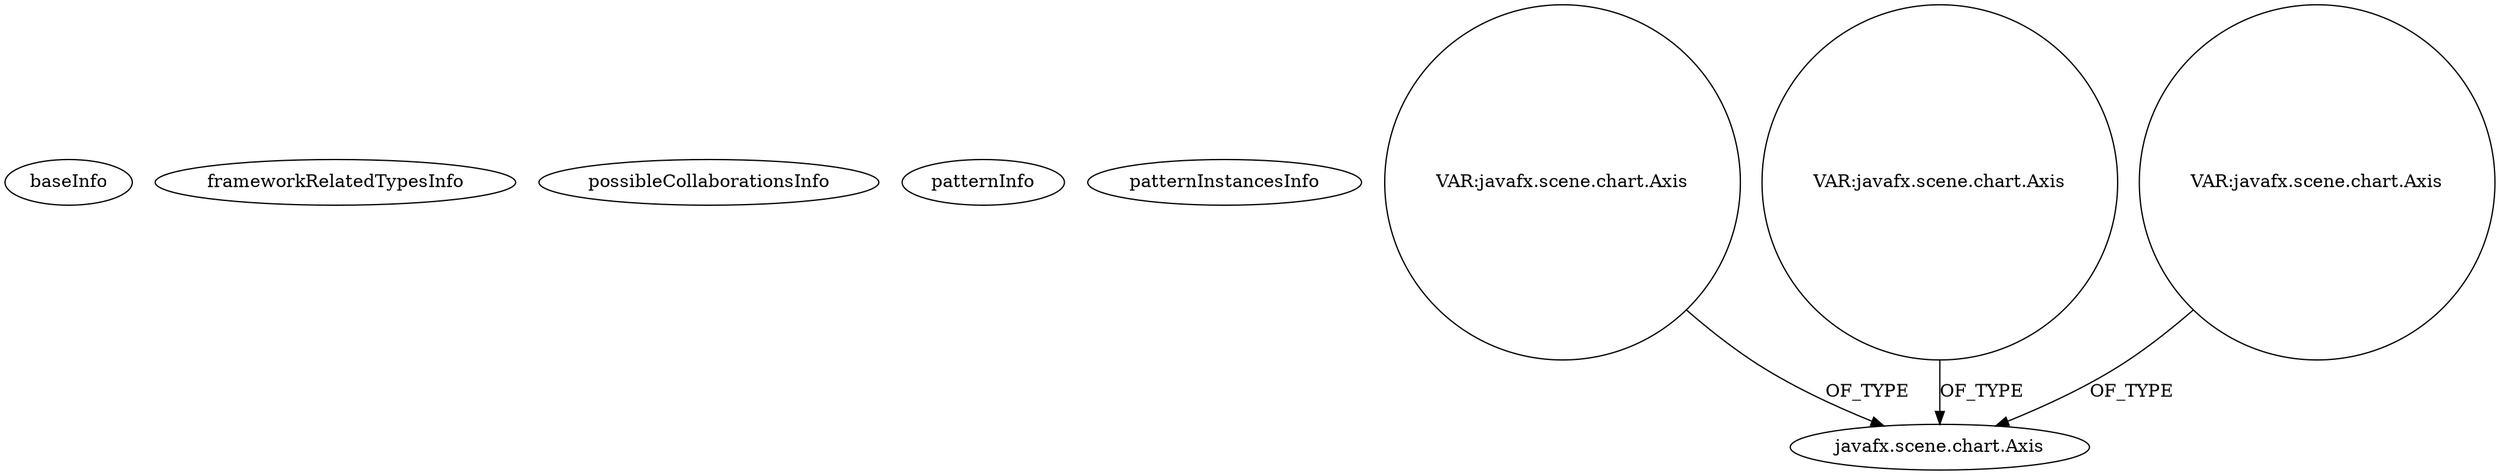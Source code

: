 digraph {
baseInfo[graphId=4339,category="pattern",isAnonymous=false,possibleRelation=false]
frameworkRelatedTypesInfo[]
possibleCollaborationsInfo[]
patternInfo[frequency=3.0,patternRootClient=null]
patternInstancesInfo[0="LichuanLu-ShunUI-FX~/LichuanLu-ShunUI-FX/ShunUI-FX-master/src/view/chart/StackedBarChart.java~StackedBarChart~811",1="philippone-EMGClassifier~/philippone-EMGClassifier/EMGClassifier-master/src/gui/EMGClassifierGUI.java~EMGClassifierGUI~3875",2="TomaszKorecki-InvestorAssistant~/TomaszKorecki-InvestorAssistant/InvestorAssistant-master/Investor's assistant/src/investor/charts/CandleChart.java~CandleStickChart~1473"]
174[label="javafx.scene.chart.Axis",vertexType="FRAMEWORK_CLASS_TYPE",isFrameworkType=false]
301[label="VAR:javafx.scene.chart.Axis",vertexType="VARIABLE_EXPRESION",isFrameworkType=false,shape=circle]
270[label="VAR:javafx.scene.chart.Axis",vertexType="VARIABLE_EXPRESION",isFrameworkType=false,shape=circle]
542[label="VAR:javafx.scene.chart.Axis",vertexType="VARIABLE_EXPRESION",isFrameworkType=false,shape=circle]
542->174[label="OF_TYPE"]
301->174[label="OF_TYPE"]
270->174[label="OF_TYPE"]
}
